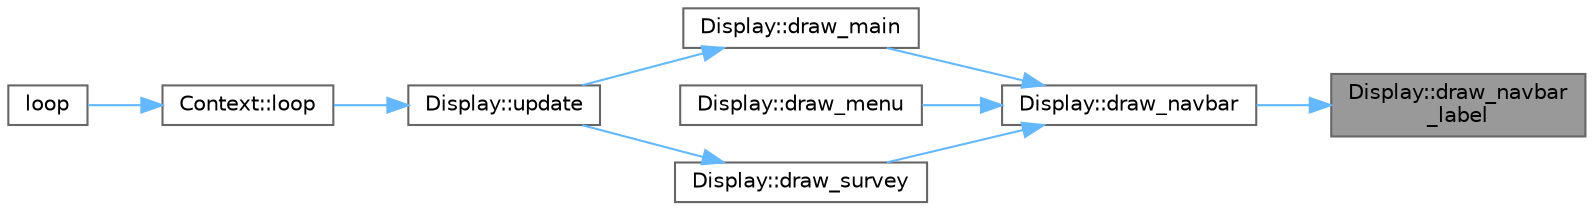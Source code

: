 digraph "Display::draw_navbar_label"
{
 // LATEX_PDF_SIZE
  bgcolor="transparent";
  edge [fontname=Helvetica,fontsize=10,labelfontname=Helvetica,labelfontsize=10];
  node [fontname=Helvetica,fontsize=10,shape=box,height=0.2,width=0.4];
  rankdir="RL";
  Node1 [id="Node000001",label="Display::draw_navbar\l_label",height=0.2,width=0.4,color="gray40", fillcolor="grey60", style="filled", fontcolor="black",tooltip=" "];
  Node1 -> Node2 [id="edge9_Node000001_Node000002",dir="back",color="steelblue1",style="solid",tooltip=" "];
  Node2 [id="Node000002",label="Display::draw_navbar",height=0.2,width=0.4,color="grey40", fillcolor="white", style="filled",URL="$class_display.html#a75180c9b967a0126ce3b01a7ce6623b5",tooltip=" "];
  Node2 -> Node3 [id="edge10_Node000002_Node000003",dir="back",color="steelblue1",style="solid",tooltip=" "];
  Node3 [id="Node000003",label="Display::draw_main",height=0.2,width=0.4,color="grey40", fillcolor="white", style="filled",URL="$class_display.html#a67f2a955b6ece55b0523c08cac84653e",tooltip=" "];
  Node3 -> Node4 [id="edge11_Node000003_Node000004",dir="back",color="steelblue1",style="solid",tooltip=" "];
  Node4 [id="Node000004",label="Display::update",height=0.2,width=0.4,color="grey40", fillcolor="white", style="filled",URL="$class_display.html#ad2740b779d61e461c4dcaaf34f1fcd8f",tooltip=" "];
  Node4 -> Node5 [id="edge12_Node000004_Node000005",dir="back",color="steelblue1",style="solid",tooltip=" "];
  Node5 [id="Node000005",label="Context::loop",height=0.2,width=0.4,color="grey40", fillcolor="white", style="filled",URL="$class_context.html#a78c450b80877fe560a2abe7a541a118c",tooltip=" "];
  Node5 -> Node6 [id="edge13_Node000005_Node000006",dir="back",color="steelblue1",style="solid",tooltip=" "];
  Node6 [id="Node000006",label="loop",height=0.2,width=0.4,color="grey40", fillcolor="white", style="filled",URL="$archive_2bgeigie__firmware__pio_2src_2main_8cpp.html#afe461d27b9c48d5921c00d521181f12f",tooltip=" "];
  Node2 -> Node7 [id="edge14_Node000002_Node000007",dir="back",color="steelblue1",style="solid",tooltip=" "];
  Node7 [id="Node000007",label="Display::draw_menu",height=0.2,width=0.4,color="grey40", fillcolor="white", style="filled",URL="$class_display.html#a4e1b7f010db6d39b421560b24550fdf1",tooltip=" "];
  Node2 -> Node8 [id="edge15_Node000002_Node000008",dir="back",color="steelblue1",style="solid",tooltip=" "];
  Node8 [id="Node000008",label="Display::draw_survey",height=0.2,width=0.4,color="grey40", fillcolor="white", style="filled",URL="$class_display.html#ae560cdb07a616ef351214a053b018128",tooltip=" "];
  Node8 -> Node4 [id="edge16_Node000008_Node000004",dir="back",color="steelblue1",style="solid",tooltip=" "];
}
